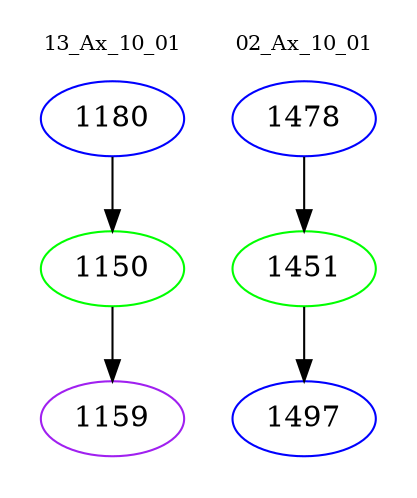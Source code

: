 digraph{
subgraph cluster_0 {
color = white
label = "13_Ax_10_01";
fontsize=10;
T0_1180 [label="1180", color="blue"]
T0_1180 -> T0_1150 [color="black"]
T0_1150 [label="1150", color="green"]
T0_1150 -> T0_1159 [color="black"]
T0_1159 [label="1159", color="purple"]
}
subgraph cluster_1 {
color = white
label = "02_Ax_10_01";
fontsize=10;
T1_1478 [label="1478", color="blue"]
T1_1478 -> T1_1451 [color="black"]
T1_1451 [label="1451", color="green"]
T1_1451 -> T1_1497 [color="black"]
T1_1497 [label="1497", color="blue"]
}
}
